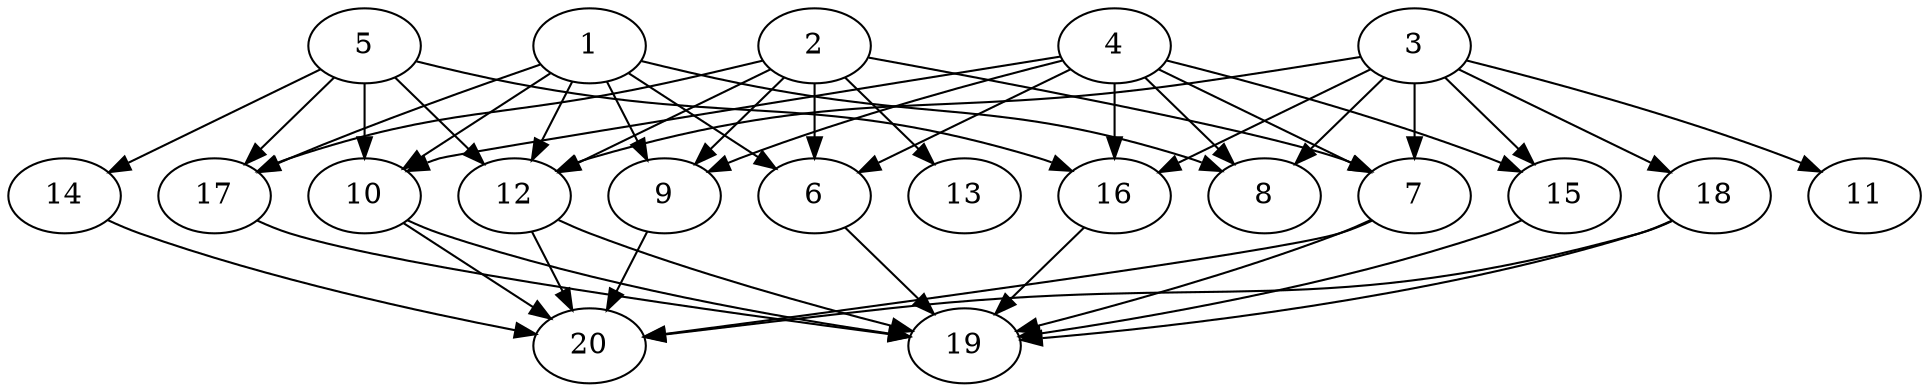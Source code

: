 // DAG automatically generated by daggen at Wed Jul 24 21:20:53 2019
// ./daggen --dot -n 20 --ccr 0.4 --fat 0.8 --regular 0.5 --density 0.7 --mindata 5242880 --maxdata 52428800 
digraph G {
  1 [size="109288960", alpha="0.17", expect_size="43715584"] 
  1 -> 6 [size ="43715584"]
  1 -> 8 [size ="43715584"]
  1 -> 9 [size ="43715584"]
  1 -> 10 [size ="43715584"]
  1 -> 12 [size ="43715584"]
  1 -> 17 [size ="43715584"]
  2 [size="90324480", alpha="0.16", expect_size="36129792"] 
  2 -> 6 [size ="36129792"]
  2 -> 7 [size ="36129792"]
  2 -> 9 [size ="36129792"]
  2 -> 12 [size ="36129792"]
  2 -> 13 [size ="36129792"]
  2 -> 17 [size ="36129792"]
  3 [size="60334080", alpha="0.01", expect_size="24133632"] 
  3 -> 7 [size ="24133632"]
  3 -> 8 [size ="24133632"]
  3 -> 11 [size ="24133632"]
  3 -> 12 [size ="24133632"]
  3 -> 15 [size ="24133632"]
  3 -> 16 [size ="24133632"]
  3 -> 18 [size ="24133632"]
  4 [size="65280000", alpha="0.02", expect_size="26112000"] 
  4 -> 6 [size ="26112000"]
  4 -> 7 [size ="26112000"]
  4 -> 8 [size ="26112000"]
  4 -> 9 [size ="26112000"]
  4 -> 10 [size ="26112000"]
  4 -> 15 [size ="26112000"]
  4 -> 16 [size ="26112000"]
  5 [size="87618560", alpha="0.01", expect_size="35047424"] 
  5 -> 10 [size ="35047424"]
  5 -> 12 [size ="35047424"]
  5 -> 14 [size ="35047424"]
  5 -> 16 [size ="35047424"]
  5 -> 17 [size ="35047424"]
  6 [size="59258880", alpha="0.07", expect_size="23703552"] 
  6 -> 19 [size ="23703552"]
  7 [size="127431680", alpha="0.06", expect_size="50972672"] 
  7 -> 19 [size ="50972672"]
  7 -> 20 [size ="50972672"]
  8 [size="58268160", alpha="0.17", expect_size="23307264"] 
  9 [size="22387200", alpha="0.11", expect_size="8954880"] 
  9 -> 20 [size ="8954880"]
  10 [size="33694720", alpha="0.08", expect_size="13477888"] 
  10 -> 19 [size ="13477888"]
  10 -> 20 [size ="13477888"]
  11 [size="60188160", alpha="0.01", expect_size="24075264"] 
  12 [size="40670720", alpha="0.07", expect_size="16268288"] 
  12 -> 19 [size ="16268288"]
  12 -> 20 [size ="16268288"]
  13 [size="16901120", alpha="0.13", expect_size="6760448"] 
  14 [size="23367680", alpha="0.06", expect_size="9347072"] 
  14 -> 20 [size ="9347072"]
  15 [size="33789440", alpha="0.14", expect_size="13515776"] 
  15 -> 19 [size ="13515776"]
  16 [size="41789440", alpha="0.13", expect_size="16715776"] 
  16 -> 19 [size ="16715776"]
  17 [size="80192000", alpha="0.03", expect_size="32076800"] 
  17 -> 19 [size ="32076800"]
  18 [size="118013440", alpha="0.03", expect_size="47205376"] 
  18 -> 19 [size ="47205376"]
  18 -> 20 [size ="47205376"]
  19 [size="99563520", alpha="0.12", expect_size="39825408"] 
  20 [size="48755200", alpha="0.01", expect_size="19502080"] 
}
